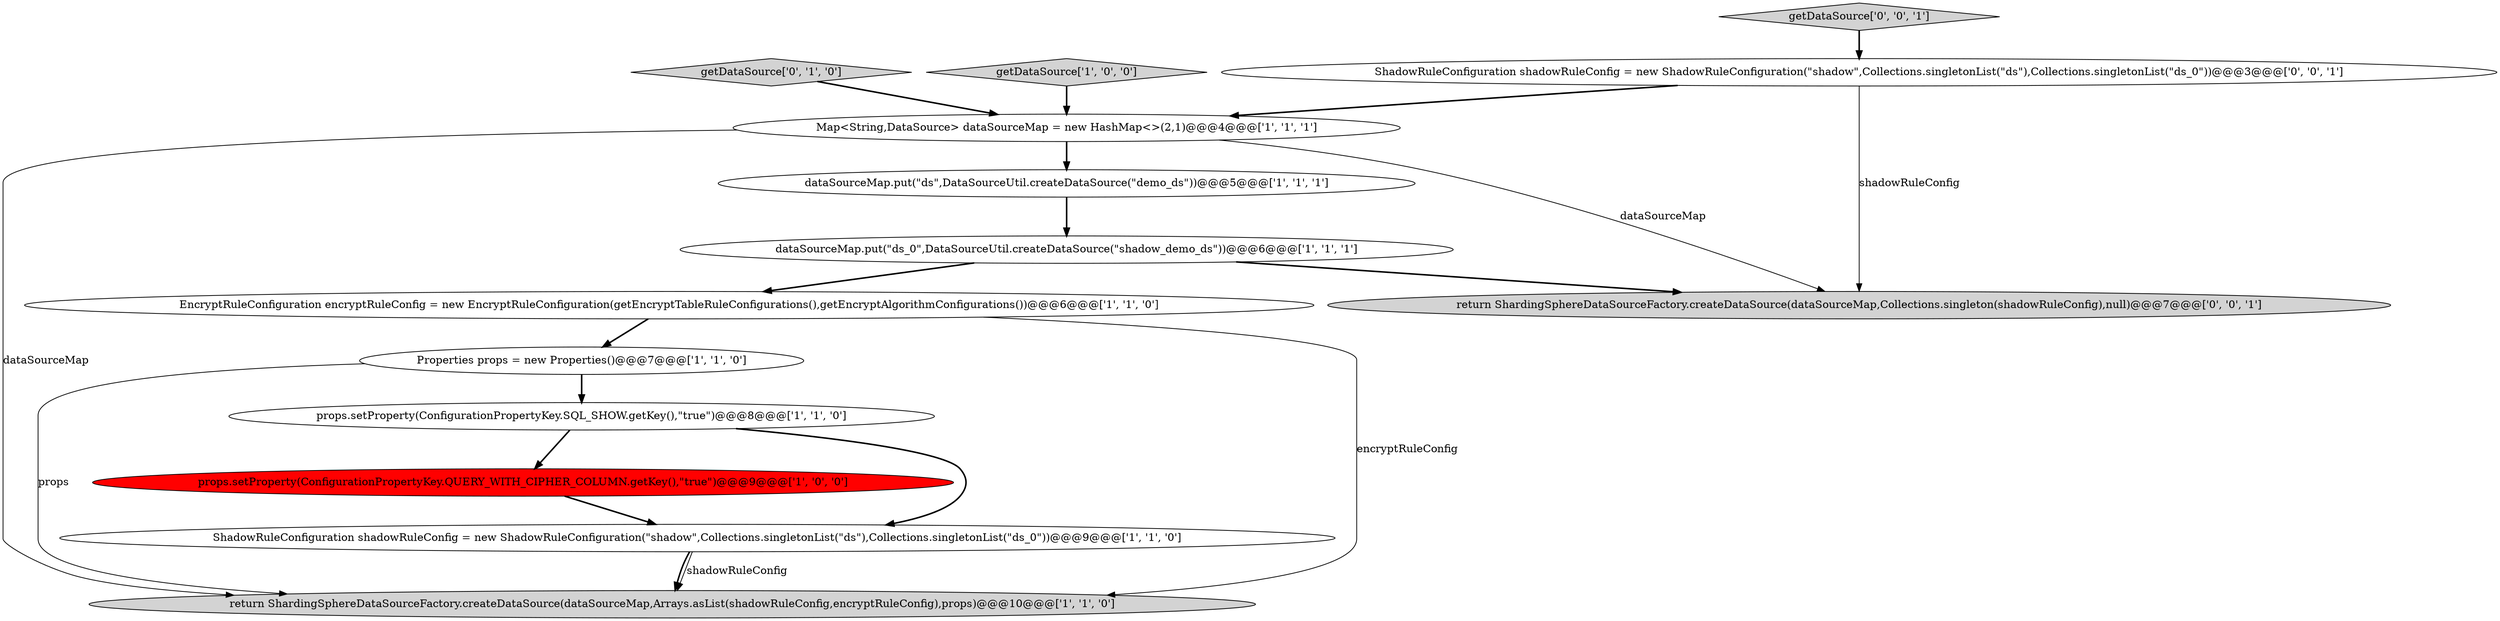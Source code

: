 digraph {
13 [style = filled, label = "return ShardingSphereDataSourceFactory.createDataSource(dataSourceMap,Collections.singleton(shadowRuleConfig),null)@@@7@@@['0', '0', '1']", fillcolor = lightgray, shape = ellipse image = "AAA0AAABBB3BBB"];
12 [style = filled, label = "ShadowRuleConfiguration shadowRuleConfig = new ShadowRuleConfiguration(\"shadow\",Collections.singletonList(\"ds\"),Collections.singletonList(\"ds_0\"))@@@3@@@['0', '0', '1']", fillcolor = white, shape = ellipse image = "AAA0AAABBB3BBB"];
3 [style = filled, label = "props.setProperty(ConfigurationPropertyKey.SQL_SHOW.getKey(),\"true\")@@@8@@@['1', '1', '0']", fillcolor = white, shape = ellipse image = "AAA0AAABBB1BBB"];
9 [style = filled, label = "return ShardingSphereDataSourceFactory.createDataSource(dataSourceMap,Arrays.asList(shadowRuleConfig,encryptRuleConfig),props)@@@10@@@['1', '1', '0']", fillcolor = lightgray, shape = ellipse image = "AAA0AAABBB1BBB"];
8 [style = filled, label = "Properties props = new Properties()@@@7@@@['1', '1', '0']", fillcolor = white, shape = ellipse image = "AAA0AAABBB1BBB"];
10 [style = filled, label = "getDataSource['0', '1', '0']", fillcolor = lightgray, shape = diamond image = "AAA0AAABBB2BBB"];
4 [style = filled, label = "Map<String,DataSource> dataSourceMap = new HashMap<>(2,1)@@@4@@@['1', '1', '1']", fillcolor = white, shape = ellipse image = "AAA0AAABBB1BBB"];
2 [style = filled, label = "getDataSource['1', '0', '0']", fillcolor = lightgray, shape = diamond image = "AAA0AAABBB1BBB"];
0 [style = filled, label = "props.setProperty(ConfigurationPropertyKey.QUERY_WITH_CIPHER_COLUMN.getKey(),\"true\")@@@9@@@['1', '0', '0']", fillcolor = red, shape = ellipse image = "AAA1AAABBB1BBB"];
11 [style = filled, label = "getDataSource['0', '0', '1']", fillcolor = lightgray, shape = diamond image = "AAA0AAABBB3BBB"];
1 [style = filled, label = "EncryptRuleConfiguration encryptRuleConfig = new EncryptRuleConfiguration(getEncryptTableRuleConfigurations(),getEncryptAlgorithmConfigurations())@@@6@@@['1', '1', '0']", fillcolor = white, shape = ellipse image = "AAA0AAABBB1BBB"];
6 [style = filled, label = "dataSourceMap.put(\"ds_0\",DataSourceUtil.createDataSource(\"shadow_demo_ds\"))@@@6@@@['1', '1', '1']", fillcolor = white, shape = ellipse image = "AAA0AAABBB1BBB"];
7 [style = filled, label = "ShadowRuleConfiguration shadowRuleConfig = new ShadowRuleConfiguration(\"shadow\",Collections.singletonList(\"ds\"),Collections.singletonList(\"ds_0\"))@@@9@@@['1', '1', '0']", fillcolor = white, shape = ellipse image = "AAA0AAABBB1BBB"];
5 [style = filled, label = "dataSourceMap.put(\"ds\",DataSourceUtil.createDataSource(\"demo_ds\"))@@@5@@@['1', '1', '1']", fillcolor = white, shape = ellipse image = "AAA0AAABBB1BBB"];
7->9 [style = bold, label=""];
6->1 [style = bold, label=""];
0->7 [style = bold, label=""];
11->12 [style = bold, label=""];
4->9 [style = solid, label="dataSourceMap"];
1->8 [style = bold, label=""];
5->6 [style = bold, label=""];
4->13 [style = solid, label="dataSourceMap"];
12->4 [style = bold, label=""];
3->7 [style = bold, label=""];
1->9 [style = solid, label="encryptRuleConfig"];
12->13 [style = solid, label="shadowRuleConfig"];
2->4 [style = bold, label=""];
4->5 [style = bold, label=""];
7->9 [style = solid, label="shadowRuleConfig"];
6->13 [style = bold, label=""];
3->0 [style = bold, label=""];
8->9 [style = solid, label="props"];
8->3 [style = bold, label=""];
10->4 [style = bold, label=""];
}
